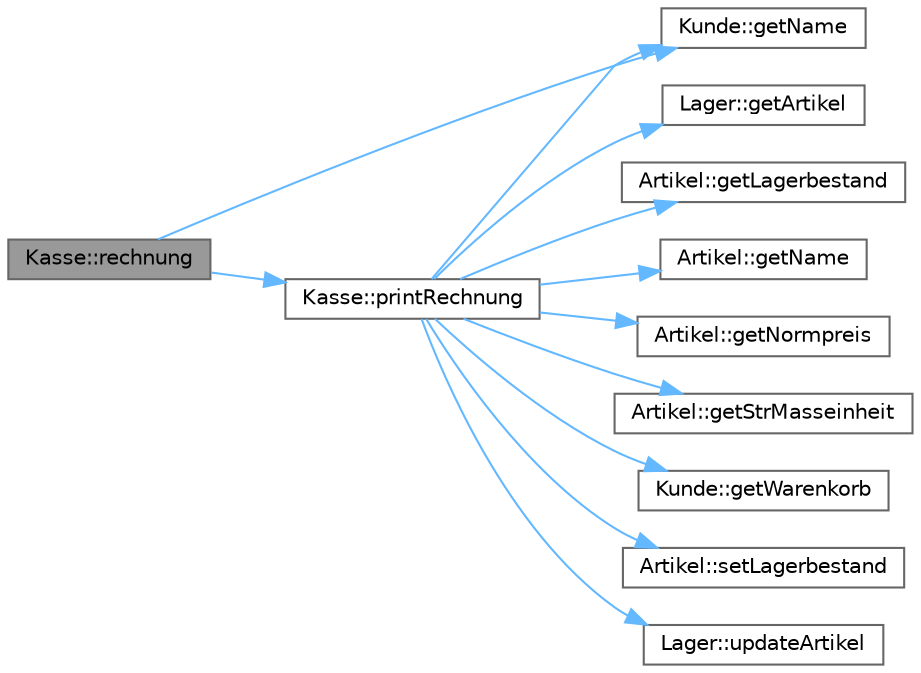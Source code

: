 digraph "Kasse::rechnung"
{
 // INTERACTIVE_SVG=YES
 // LATEX_PDF_SIZE
  bgcolor="transparent";
  edge [fontname=Helvetica,fontsize=10,labelfontname=Helvetica,labelfontsize=10];
  node [fontname=Helvetica,fontsize=10,shape=box,height=0.2,width=0.4];
  rankdir="LR";
  Node1 [id="Node000001",label="Kasse::rechnung",height=0.2,width=0.4,color="gray40", fillcolor="grey60", style="filled", fontcolor="black",tooltip="Erstellt die Rechnung fuer die Einkaeufe und gibt sie auf den angegebenen Ausgabestrom aus."];
  Node1 -> Node2 [id="edge1_Node000001_Node000002",color="steelblue1",style="solid",tooltip=" "];
  Node2 [id="Node000002",label="Kunde::getName",height=0.2,width=0.4,color="grey40", fillcolor="white", style="filled",URL="$classKunde.html#ab06b4e794a129d70ce67b39d8384a5c7",tooltip="Gibt den Namen des Kunden zurueck."];
  Node1 -> Node3 [id="edge2_Node000001_Node000003",color="steelblue1",style="solid",tooltip=" "];
  Node3 [id="Node000003",label="Kasse::printRechnung",height=0.2,width=0.4,color="grey40", fillcolor="white", style="filled",URL="$classKasse.html#a9565c4cd6888a27c5989c6bbdcc8c8f6",tooltip="Gibt die Rechnungsdetails auf den angegebenen Ausgabestrom aus."];
  Node3 -> Node4 [id="edge3_Node000003_Node000004",color="steelblue1",style="solid",tooltip=" "];
  Node4 [id="Node000004",label="Lager::getArtikel",height=0.2,width=0.4,color="grey40", fillcolor="white", style="filled",URL="$classLager.html#a3affa8f32de3dae7c17628b68d2b4624",tooltip="Gibt den Artikel mit der angegebenen Artikelnummer zurueck."];
  Node3 -> Node5 [id="edge4_Node000003_Node000005",color="steelblue1",style="solid",tooltip=" "];
  Node5 [id="Node000005",label="Artikel::getLagerbestand",height=0.2,width=0.4,color="grey40", fillcolor="white", style="filled",URL="$classArtikel.html#a3d63090e38f6b4d5f393120beaab2995",tooltip="Gibt den Lagerbestand des Artikels zurueck."];
  Node3 -> Node2 [id="edge5_Node000003_Node000002",color="steelblue1",style="solid",tooltip=" "];
  Node3 -> Node6 [id="edge6_Node000003_Node000006",color="steelblue1",style="solid",tooltip=" "];
  Node6 [id="Node000006",label="Artikel::getName",height=0.2,width=0.4,color="grey40", fillcolor="white", style="filled",URL="$classArtikel.html#a5d6957c608452333fbd97dfe68903538",tooltip="Statische Warengruppen-Instanz, die fuer alle Artikel gemeinsam genutzt wird."];
  Node3 -> Node7 [id="edge7_Node000003_Node000007",color="steelblue1",style="solid",tooltip=" "];
  Node7 [id="Node000007",label="Artikel::getNormpreis",height=0.2,width=0.4,color="grey40", fillcolor="white", style="filled",URL="$classArtikel.html#a9fe9802d1739baca518a46994a7e331d",tooltip="Gibt den Normalpreis des Artikels zurueck."];
  Node3 -> Node8 [id="edge8_Node000003_Node000008",color="steelblue1",style="solid",tooltip=" "];
  Node8 [id="Node000008",label="Artikel::getStrMasseinheit",height=0.2,width=0.4,color="grey40", fillcolor="white", style="filled",URL="$classArtikel.html#a900bcb74995ac0ae2e4089dfad32da30",tooltip="Gibt die Masseinheit des Artikels als Zeichenkette zurueck."];
  Node3 -> Node9 [id="edge9_Node000003_Node000009",color="steelblue1",style="solid",tooltip=" "];
  Node9 [id="Node000009",label="Kunde::getWarenkorb",height=0.2,width=0.4,color="grey40", fillcolor="white", style="filled",URL="$classKunde.html#a41241d57608620b4bb90c2b3bd13d9bf",tooltip="Gibt den aktuellen Warenkorb des Kunden zurueck."];
  Node3 -> Node10 [id="edge10_Node000003_Node000010",color="steelblue1",style="solid",tooltip=" "];
  Node10 [id="Node000010",label="Artikel::setLagerbestand",height=0.2,width=0.4,color="grey40", fillcolor="white", style="filled",URL="$classArtikel.html#ada867198ef58d55e7515812983fe71c3",tooltip="Setzt den Lagerbestand des Artikels."];
  Node3 -> Node11 [id="edge11_Node000003_Node000011",color="steelblue1",style="solid",tooltip=" "];
  Node11 [id="Node000011",label="Lager::updateArtikel",height=0.2,width=0.4,color="grey40", fillcolor="white", style="filled",URL="$classLager.html#ac8c1baad22988678f10d2cfd66cdf138",tooltip="Aktualisiert die Informationen fuer einen Artikel in der Map."];
}
